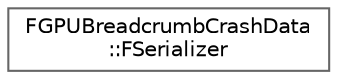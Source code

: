 digraph "Graphical Class Hierarchy"
{
 // INTERACTIVE_SVG=YES
 // LATEX_PDF_SIZE
  bgcolor="transparent";
  edge [fontname=Helvetica,fontsize=10,labelfontname=Helvetica,labelfontsize=10];
  node [fontname=Helvetica,fontsize=10,shape=box,height=0.2,width=0.4];
  rankdir="LR";
  Node0 [id="Node000000",label="FGPUBreadcrumbCrashData\l::FSerializer",height=0.2,width=0.4,color="grey40", fillcolor="white", style="filled",URL="$d4/d07/classFGPUBreadcrumbCrashData_1_1FSerializer.html",tooltip=" "];
}
